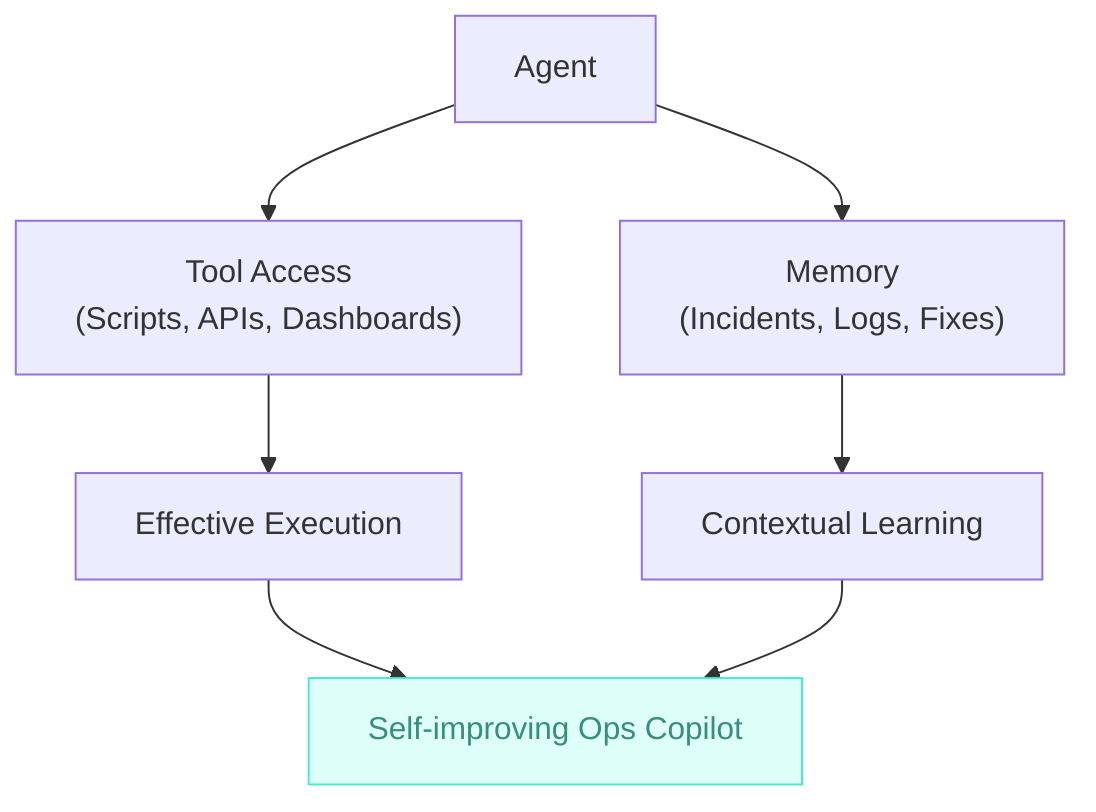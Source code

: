 flowchart TD
    A["Agent"] --> B["Tool Access<br>(Scripts, APIs, Dashboards)"] & C["Memory<br>(Incidents, Logs, Fixes)"]
    B --> D["Effective Execution"]
    C --> E["Contextual Learning"]
    D --> F["Self-improving Ops Copilot"]
    E --> F

     F:::Aqua
    classDef Aqua stroke-width:1px, stroke-dasharray:none, stroke:#46EDC8, fill:#DEFFF8, color:#378E7A